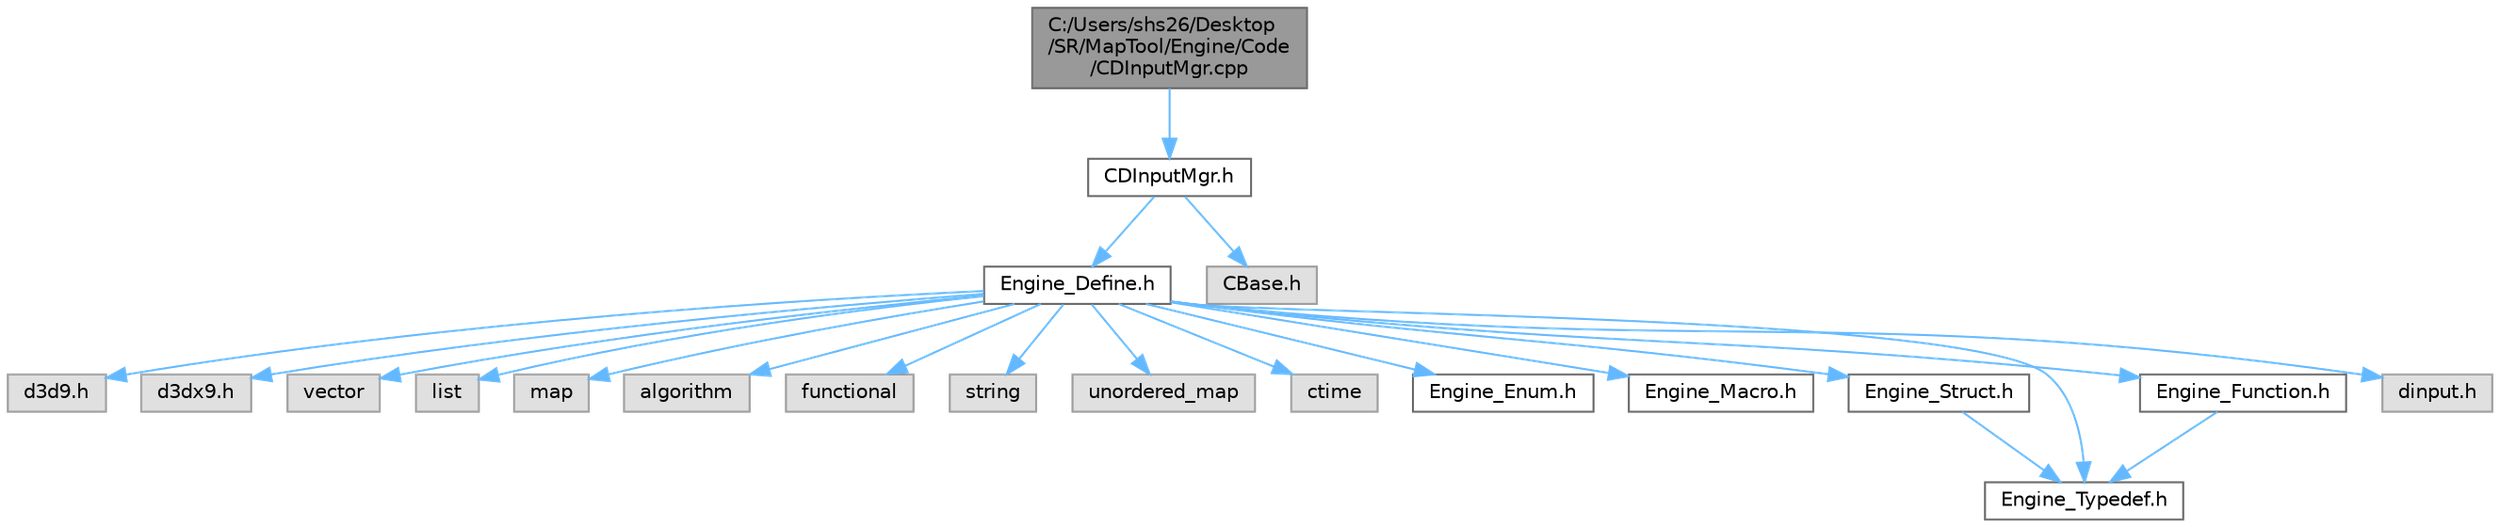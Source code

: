 digraph "C:/Users/shs26/Desktop/SR/MapTool/Engine/Code/CDInputMgr.cpp"
{
 // LATEX_PDF_SIZE
  bgcolor="transparent";
  edge [fontname=Helvetica,fontsize=10,labelfontname=Helvetica,labelfontsize=10];
  node [fontname=Helvetica,fontsize=10,shape=box,height=0.2,width=0.4];
  Node1 [id="Node000001",label="C:/Users/shs26/Desktop\l/SR/MapTool/Engine/Code\l/CDInputMgr.cpp",height=0.2,width=0.4,color="gray40", fillcolor="grey60", style="filled", fontcolor="black",tooltip=" "];
  Node1 -> Node2 [id="edge1_Node000001_Node000002",color="steelblue1",style="solid",tooltip=" "];
  Node2 [id="Node000002",label="CDInputMgr.h",height=0.2,width=0.4,color="grey40", fillcolor="white", style="filled",URL="$_c_d_input_mgr_8h.html",tooltip=" "];
  Node2 -> Node3 [id="edge2_Node000002_Node000003",color="steelblue1",style="solid",tooltip=" "];
  Node3 [id="Node000003",label="Engine_Define.h",height=0.2,width=0.4,color="grey40", fillcolor="white", style="filled",URL="$_engine___define_8h.html",tooltip=" "];
  Node3 -> Node4 [id="edge3_Node000003_Node000004",color="steelblue1",style="solid",tooltip=" "];
  Node4 [id="Node000004",label="d3d9.h",height=0.2,width=0.4,color="grey60", fillcolor="#E0E0E0", style="filled",tooltip=" "];
  Node3 -> Node5 [id="edge4_Node000003_Node000005",color="steelblue1",style="solid",tooltip=" "];
  Node5 [id="Node000005",label="d3dx9.h",height=0.2,width=0.4,color="grey60", fillcolor="#E0E0E0", style="filled",tooltip=" "];
  Node3 -> Node6 [id="edge5_Node000003_Node000006",color="steelblue1",style="solid",tooltip=" "];
  Node6 [id="Node000006",label="vector",height=0.2,width=0.4,color="grey60", fillcolor="#E0E0E0", style="filled",tooltip=" "];
  Node3 -> Node7 [id="edge6_Node000003_Node000007",color="steelblue1",style="solid",tooltip=" "];
  Node7 [id="Node000007",label="list",height=0.2,width=0.4,color="grey60", fillcolor="#E0E0E0", style="filled",tooltip=" "];
  Node3 -> Node8 [id="edge7_Node000003_Node000008",color="steelblue1",style="solid",tooltip=" "];
  Node8 [id="Node000008",label="map",height=0.2,width=0.4,color="grey60", fillcolor="#E0E0E0", style="filled",tooltip=" "];
  Node3 -> Node9 [id="edge8_Node000003_Node000009",color="steelblue1",style="solid",tooltip=" "];
  Node9 [id="Node000009",label="algorithm",height=0.2,width=0.4,color="grey60", fillcolor="#E0E0E0", style="filled",tooltip=" "];
  Node3 -> Node10 [id="edge9_Node000003_Node000010",color="steelblue1",style="solid",tooltip=" "];
  Node10 [id="Node000010",label="functional",height=0.2,width=0.4,color="grey60", fillcolor="#E0E0E0", style="filled",tooltip=" "];
  Node3 -> Node11 [id="edge10_Node000003_Node000011",color="steelblue1",style="solid",tooltip=" "];
  Node11 [id="Node000011",label="string",height=0.2,width=0.4,color="grey60", fillcolor="#E0E0E0", style="filled",tooltip=" "];
  Node3 -> Node12 [id="edge11_Node000003_Node000012",color="steelblue1",style="solid",tooltip=" "];
  Node12 [id="Node000012",label="unordered_map",height=0.2,width=0.4,color="grey60", fillcolor="#E0E0E0", style="filled",tooltip=" "];
  Node3 -> Node13 [id="edge12_Node000003_Node000013",color="steelblue1",style="solid",tooltip=" "];
  Node13 [id="Node000013",label="ctime",height=0.2,width=0.4,color="grey60", fillcolor="#E0E0E0", style="filled",tooltip=" "];
  Node3 -> Node14 [id="edge13_Node000003_Node000014",color="steelblue1",style="solid",tooltip=" "];
  Node14 [id="Node000014",label="Engine_Enum.h",height=0.2,width=0.4,color="grey40", fillcolor="white", style="filled",URL="$_engine___enum_8h.html",tooltip=" "];
  Node3 -> Node15 [id="edge14_Node000003_Node000015",color="steelblue1",style="solid",tooltip=" "];
  Node15 [id="Node000015",label="Engine_Macro.h",height=0.2,width=0.4,color="grey40", fillcolor="white", style="filled",URL="$_engine___macro_8h.html",tooltip=" "];
  Node3 -> Node16 [id="edge15_Node000003_Node000016",color="steelblue1",style="solid",tooltip=" "];
  Node16 [id="Node000016",label="Engine_Struct.h",height=0.2,width=0.4,color="grey40", fillcolor="white", style="filled",URL="$_engine___struct_8h.html",tooltip=" "];
  Node16 -> Node17 [id="edge16_Node000016_Node000017",color="steelblue1",style="solid",tooltip=" "];
  Node17 [id="Node000017",label="Engine_Typedef.h",height=0.2,width=0.4,color="grey40", fillcolor="white", style="filled",URL="$_engine___typedef_8h.html",tooltip=" "];
  Node3 -> Node17 [id="edge17_Node000003_Node000017",color="steelblue1",style="solid",tooltip=" "];
  Node3 -> Node18 [id="edge18_Node000003_Node000018",color="steelblue1",style="solid",tooltip=" "];
  Node18 [id="Node000018",label="Engine_Function.h",height=0.2,width=0.4,color="grey40", fillcolor="white", style="filled",URL="$_engine___function_8h.html",tooltip=" "];
  Node18 -> Node17 [id="edge19_Node000018_Node000017",color="steelblue1",style="solid",tooltip=" "];
  Node3 -> Node19 [id="edge20_Node000003_Node000019",color="steelblue1",style="solid",tooltip=" "];
  Node19 [id="Node000019",label="dinput.h",height=0.2,width=0.4,color="grey60", fillcolor="#E0E0E0", style="filled",tooltip=" "];
  Node2 -> Node20 [id="edge21_Node000002_Node000020",color="steelblue1",style="solid",tooltip=" "];
  Node20 [id="Node000020",label="CBase.h",height=0.2,width=0.4,color="grey60", fillcolor="#E0E0E0", style="filled",tooltip=" "];
}
